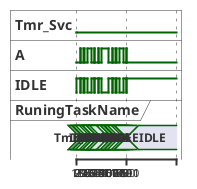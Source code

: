 @startuml
binary "Tmr_Svc" as Tmr_Svc
binary "A" as A
binary "IDLE" as IDLE
concise "RuningTaskName" as RuningTaskName

@0
Tmr_Svc is high
RuningTaskName is Tmr_Svc
Tmr_Svc is low
A is high
RuningTaskName is A
A is low
IDLE is high
RuningTaskName is IDLE

@99
IDLE is low
A is high
RuningTaskName is A

@110
A is low
IDLE is high
RuningTaskName is IDLE

@210
IDLE is low
A is high
RuningTaskName is A

@221
A is low
IDLE is high
RuningTaskName is IDLE

@321
IDLE is low
A is high
RuningTaskName is A

@433
A is low
IDLE is high
RuningTaskName is IDLE

@533
IDLE is low
A is high
RuningTaskName is A

@544
A is low
IDLE is high
RuningTaskName is IDLE

@644
IDLE is low
A is high
RuningTaskName is A

@656
A is low
IDLE is high
RuningTaskName is IDLE

@756
IDLE is low
A is high
RuningTaskName is A

@967
A is low
IDLE is high
RuningTaskName is IDLE

@1067
IDLE is low
A is high
RuningTaskName is A

@1078
A is low
IDLE is high
RuningTaskName is IDLE

@1178
IDLE is low
A is high
RuningTaskName is A

@1189
A is low
IDLE is high
RuningTaskName is IDLE

@1289
IDLE is low
A is high
RuningTaskName is A

@1400
A is low
IDLE is high
RuningTaskName is IDLE

@1500
IDLE is low
A is high
RuningTaskName is A

@1511
A is low
IDLE is high
RuningTaskName is IDLE
@enduml
